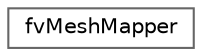 digraph "Graphical Class Hierarchy"
{
 // LATEX_PDF_SIZE
  bgcolor="transparent";
  edge [fontname=Helvetica,fontsize=10,labelfontname=Helvetica,labelfontsize=10];
  node [fontname=Helvetica,fontsize=10,shape=box,height=0.2,width=0.4];
  rankdir="LR";
  Node0 [id="Node000000",label="fvMeshMapper",height=0.2,width=0.4,color="grey40", fillcolor="white", style="filled",URL="$classFoam_1_1fvMeshMapper.html",tooltip="Class holds all the necessary information for mapping fields associated with fvMesh."];
}
